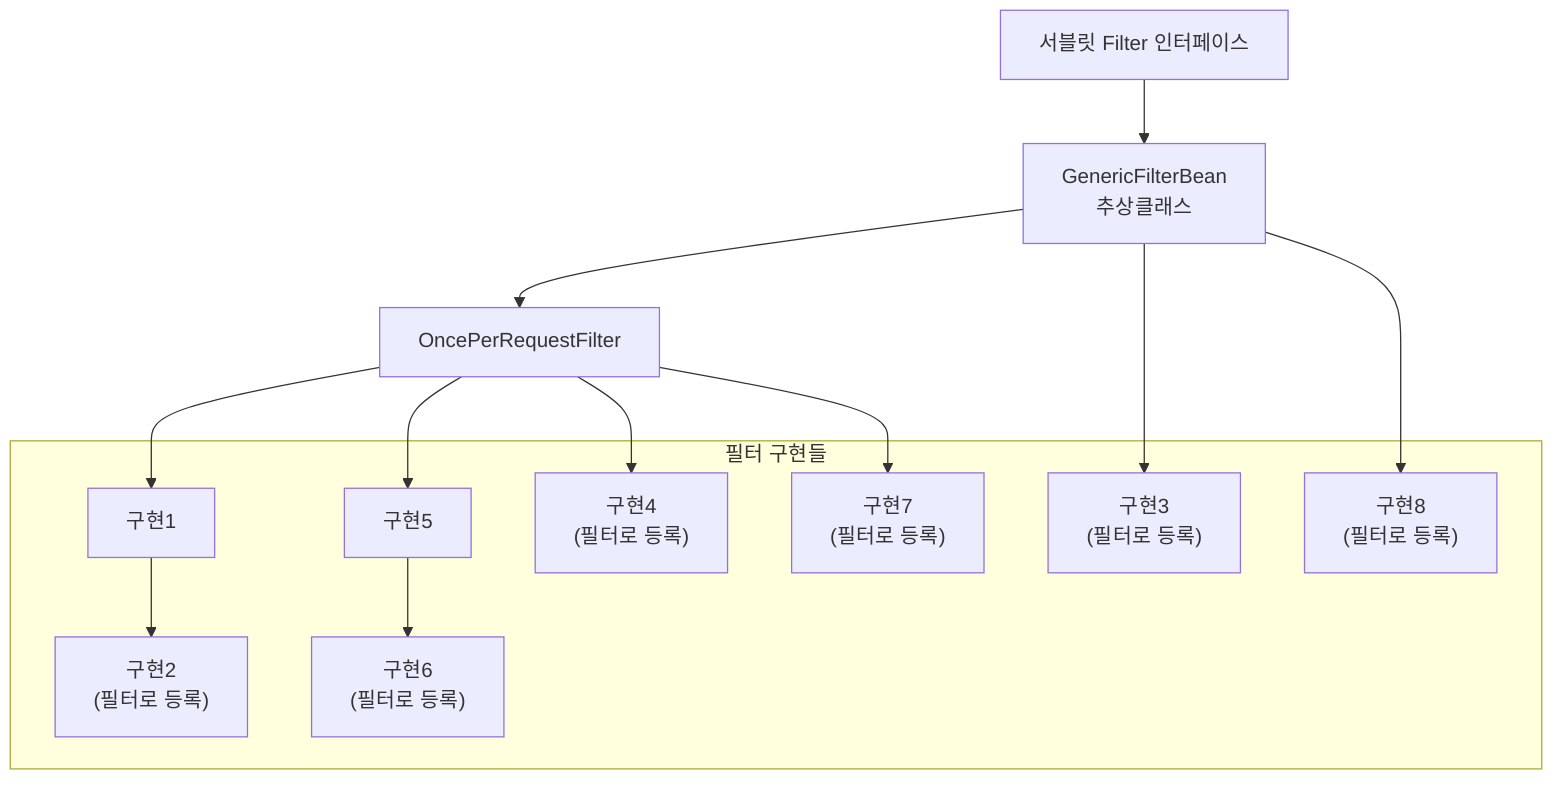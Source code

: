 graph TD
  A["서블릿 Filter 인터페이스"]
  B["GenericFilterBean<br>추상클래스"]
  C["OncePerRequestFilter"]

  subgraph "필터 구현들"
    D1["구현1"]
    D2["구현2<br>(필터로 등록)"]
    D3["구현3<br>(필터로 등록)"]
    D4["구현4<br>(필터로 등록)"]
    E1["구현5"]
    E2["구현6<br>(필터로 등록)"]
    E3["구현7<br>(필터로 등록)"]
    E4["구현8<br>(필터로 등록)"]
  end

  A --> B
  B --> C
  C --> D1
  D1 --> D2
  C --> E1
  E1 --> E2
  C --> D4
  C --> E3
  B --> D3
  B --> E4